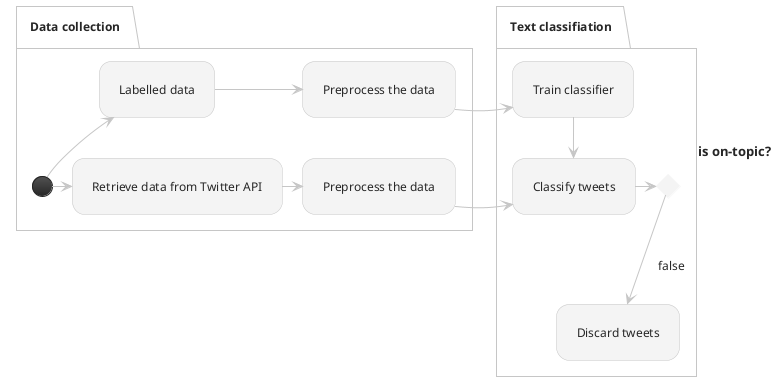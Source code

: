 @startuml
!theme carbon-gray

partition "Data collection" {
  (*) -right-> "Retrieve data from Twitter API"
  -right-> "Preprocess the data" as pd2
  (*) -up-> "Labelled data"
  -right-> "Preprocess the data" as pd1
}

partition "Text classifiation" {
  pd1 -right-> "Train classifier"
  pd2 -right-> "Classify tweets"
  "Train classifier" -down-> "Classify tweets" 
  "Classify tweets" -right-> if ===is on-topic? then 
  -down->[false] "Discard tweets" as dt1
}

@enduml
